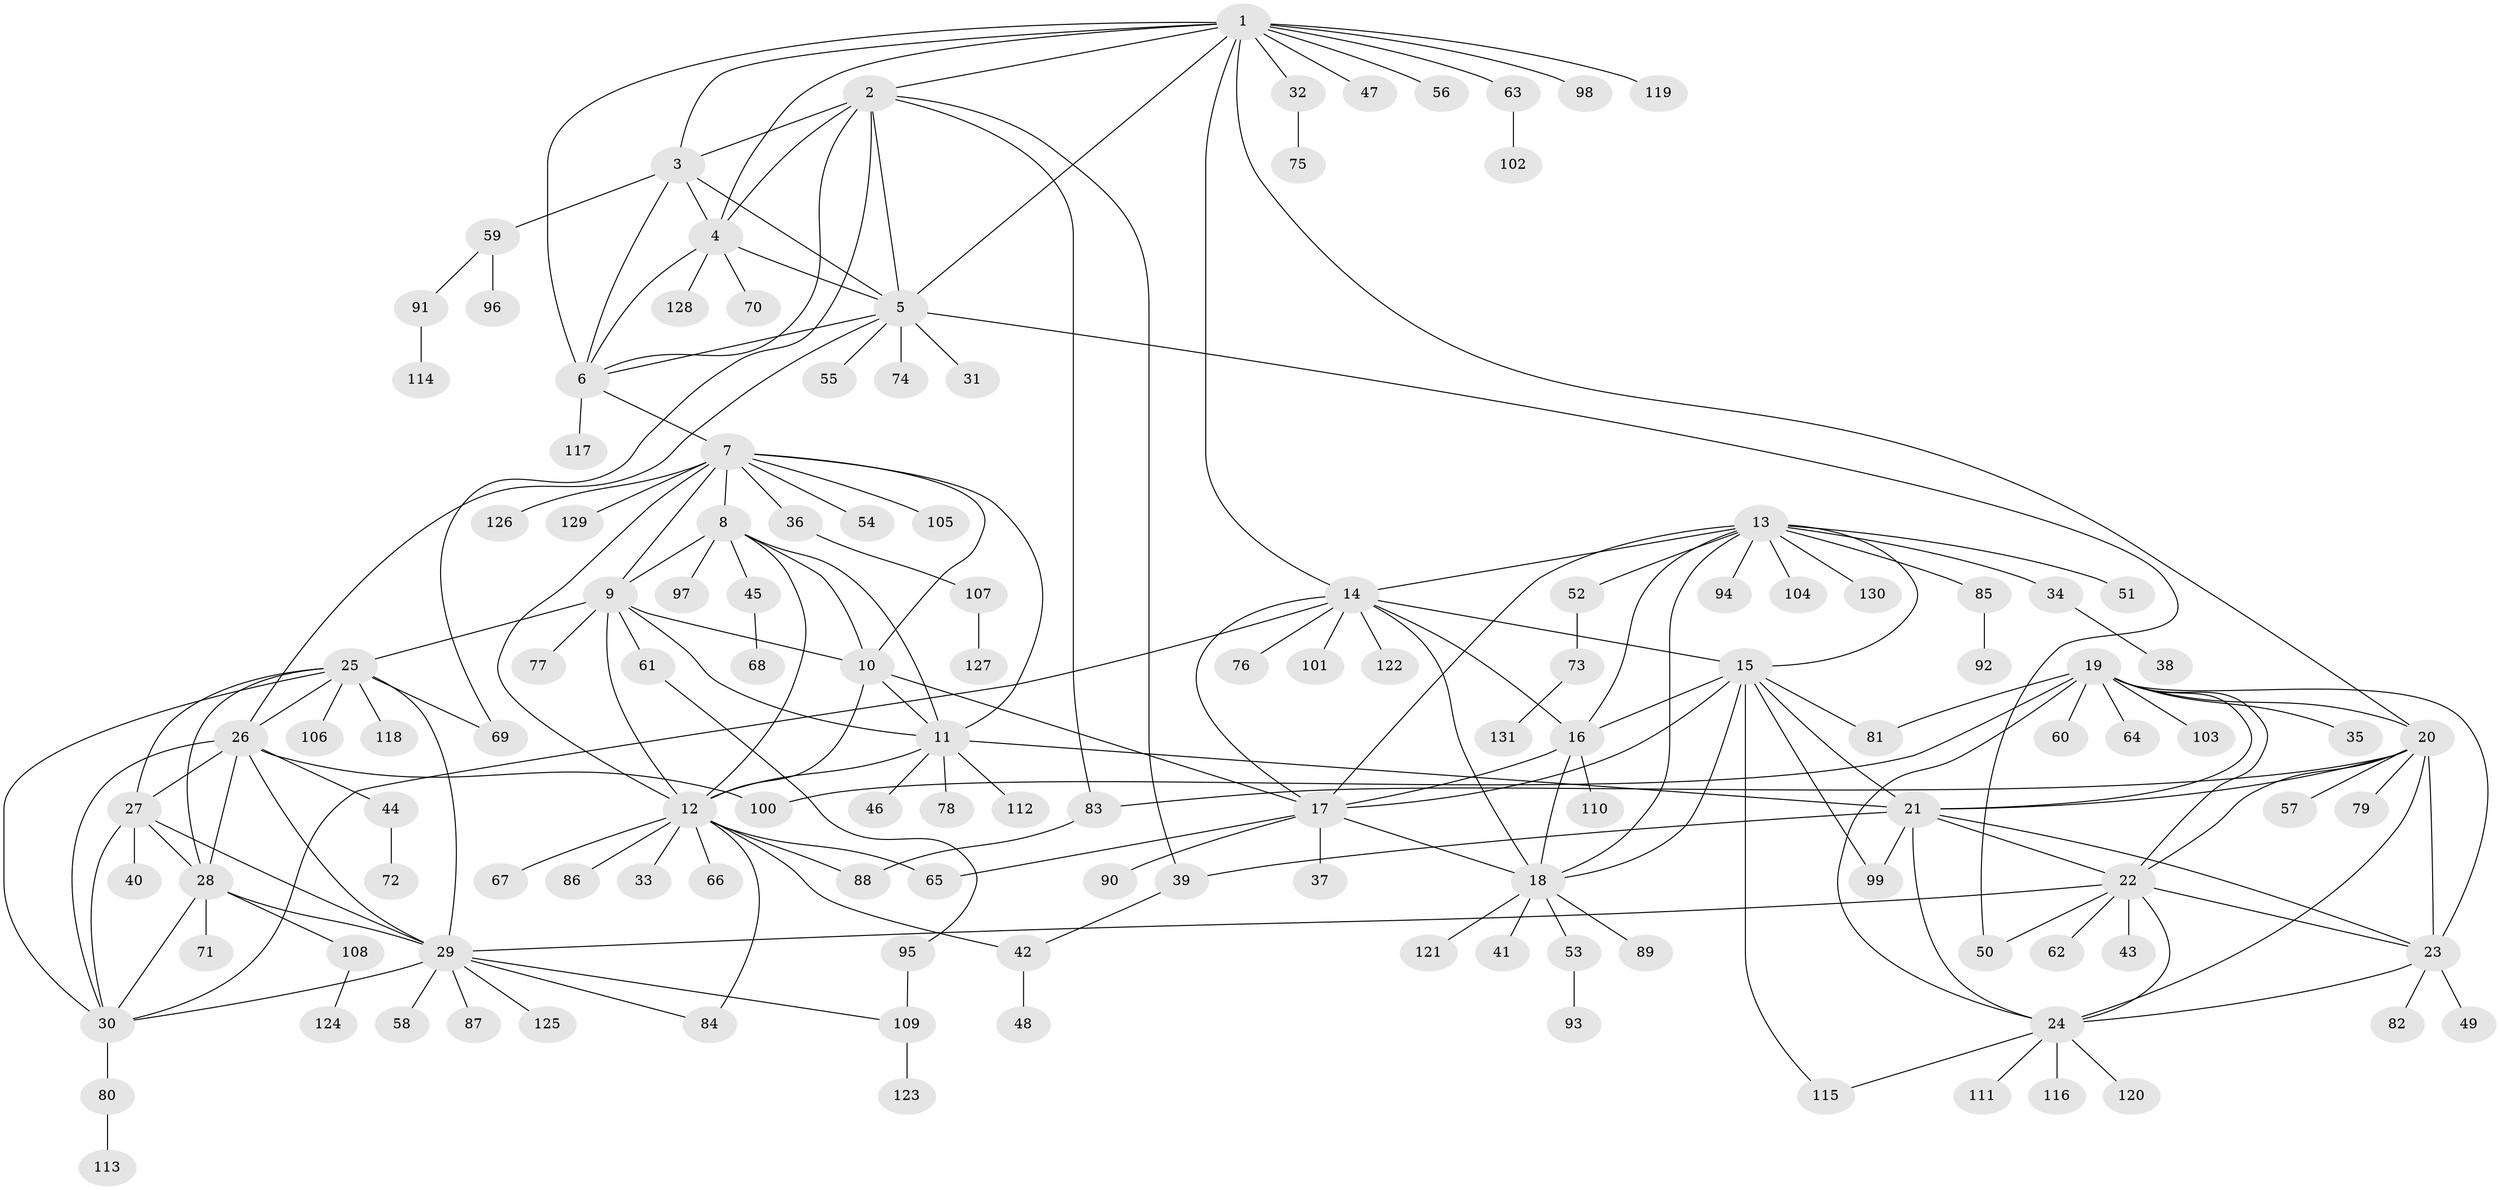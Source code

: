 // Generated by graph-tools (version 1.1) at 2025/50/03/09/25 03:50:36]
// undirected, 131 vertices, 199 edges
graph export_dot {
graph [start="1"]
  node [color=gray90,style=filled];
  1;
  2;
  3;
  4;
  5;
  6;
  7;
  8;
  9;
  10;
  11;
  12;
  13;
  14;
  15;
  16;
  17;
  18;
  19;
  20;
  21;
  22;
  23;
  24;
  25;
  26;
  27;
  28;
  29;
  30;
  31;
  32;
  33;
  34;
  35;
  36;
  37;
  38;
  39;
  40;
  41;
  42;
  43;
  44;
  45;
  46;
  47;
  48;
  49;
  50;
  51;
  52;
  53;
  54;
  55;
  56;
  57;
  58;
  59;
  60;
  61;
  62;
  63;
  64;
  65;
  66;
  67;
  68;
  69;
  70;
  71;
  72;
  73;
  74;
  75;
  76;
  77;
  78;
  79;
  80;
  81;
  82;
  83;
  84;
  85;
  86;
  87;
  88;
  89;
  90;
  91;
  92;
  93;
  94;
  95;
  96;
  97;
  98;
  99;
  100;
  101;
  102;
  103;
  104;
  105;
  106;
  107;
  108;
  109;
  110;
  111;
  112;
  113;
  114;
  115;
  116;
  117;
  118;
  119;
  120;
  121;
  122;
  123;
  124;
  125;
  126;
  127;
  128;
  129;
  130;
  131;
  1 -- 2;
  1 -- 3;
  1 -- 4;
  1 -- 5;
  1 -- 6;
  1 -- 14;
  1 -- 20;
  1 -- 32;
  1 -- 47;
  1 -- 56;
  1 -- 63;
  1 -- 98;
  1 -- 119;
  2 -- 3;
  2 -- 4;
  2 -- 5;
  2 -- 6;
  2 -- 39;
  2 -- 69;
  2 -- 83;
  3 -- 4;
  3 -- 5;
  3 -- 6;
  3 -- 59;
  4 -- 5;
  4 -- 6;
  4 -- 70;
  4 -- 128;
  5 -- 6;
  5 -- 26;
  5 -- 31;
  5 -- 50;
  5 -- 55;
  5 -- 74;
  6 -- 7;
  6 -- 117;
  7 -- 8;
  7 -- 9;
  7 -- 10;
  7 -- 11;
  7 -- 12;
  7 -- 36;
  7 -- 54;
  7 -- 105;
  7 -- 126;
  7 -- 129;
  8 -- 9;
  8 -- 10;
  8 -- 11;
  8 -- 12;
  8 -- 45;
  8 -- 97;
  9 -- 10;
  9 -- 11;
  9 -- 12;
  9 -- 25;
  9 -- 61;
  9 -- 77;
  10 -- 11;
  10 -- 12;
  10 -- 17;
  11 -- 12;
  11 -- 21;
  11 -- 46;
  11 -- 78;
  11 -- 112;
  12 -- 33;
  12 -- 42;
  12 -- 65;
  12 -- 66;
  12 -- 67;
  12 -- 84;
  12 -- 86;
  12 -- 88;
  13 -- 14;
  13 -- 15;
  13 -- 16;
  13 -- 17;
  13 -- 18;
  13 -- 34;
  13 -- 51;
  13 -- 52;
  13 -- 85;
  13 -- 94;
  13 -- 104;
  13 -- 130;
  14 -- 15;
  14 -- 16;
  14 -- 17;
  14 -- 18;
  14 -- 30;
  14 -- 76;
  14 -- 101;
  14 -- 122;
  15 -- 16;
  15 -- 17;
  15 -- 18;
  15 -- 21;
  15 -- 81;
  15 -- 99;
  15 -- 115;
  16 -- 17;
  16 -- 18;
  16 -- 110;
  17 -- 18;
  17 -- 37;
  17 -- 65;
  17 -- 90;
  18 -- 41;
  18 -- 53;
  18 -- 89;
  18 -- 121;
  19 -- 20;
  19 -- 21;
  19 -- 22;
  19 -- 23;
  19 -- 24;
  19 -- 35;
  19 -- 60;
  19 -- 64;
  19 -- 81;
  19 -- 100;
  19 -- 103;
  20 -- 21;
  20 -- 22;
  20 -- 23;
  20 -- 24;
  20 -- 57;
  20 -- 79;
  20 -- 83;
  21 -- 22;
  21 -- 23;
  21 -- 24;
  21 -- 39;
  21 -- 99;
  22 -- 23;
  22 -- 24;
  22 -- 29;
  22 -- 43;
  22 -- 50;
  22 -- 62;
  23 -- 24;
  23 -- 49;
  23 -- 82;
  24 -- 111;
  24 -- 115;
  24 -- 116;
  24 -- 120;
  25 -- 26;
  25 -- 27;
  25 -- 28;
  25 -- 29;
  25 -- 30;
  25 -- 69;
  25 -- 106;
  25 -- 118;
  26 -- 27;
  26 -- 28;
  26 -- 29;
  26 -- 30;
  26 -- 44;
  26 -- 100;
  27 -- 28;
  27 -- 29;
  27 -- 30;
  27 -- 40;
  28 -- 29;
  28 -- 30;
  28 -- 71;
  28 -- 108;
  29 -- 30;
  29 -- 58;
  29 -- 84;
  29 -- 87;
  29 -- 109;
  29 -- 125;
  30 -- 80;
  32 -- 75;
  34 -- 38;
  36 -- 107;
  39 -- 42;
  42 -- 48;
  44 -- 72;
  45 -- 68;
  52 -- 73;
  53 -- 93;
  59 -- 91;
  59 -- 96;
  61 -- 95;
  63 -- 102;
  73 -- 131;
  80 -- 113;
  83 -- 88;
  85 -- 92;
  91 -- 114;
  95 -- 109;
  107 -- 127;
  108 -- 124;
  109 -- 123;
}
